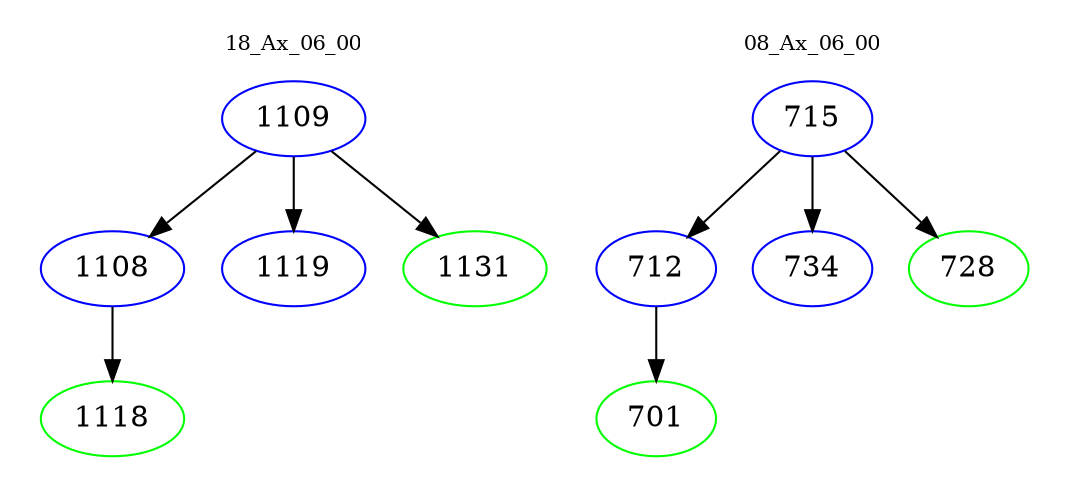 digraph{
subgraph cluster_0 {
color = white
label = "18_Ax_06_00";
fontsize=10;
T0_1109 [label="1109", color="blue"]
T0_1109 -> T0_1108 [color="black"]
T0_1108 [label="1108", color="blue"]
T0_1108 -> T0_1118 [color="black"]
T0_1118 [label="1118", color="green"]
T0_1109 -> T0_1119 [color="black"]
T0_1119 [label="1119", color="blue"]
T0_1109 -> T0_1131 [color="black"]
T0_1131 [label="1131", color="green"]
}
subgraph cluster_1 {
color = white
label = "08_Ax_06_00";
fontsize=10;
T1_715 [label="715", color="blue"]
T1_715 -> T1_712 [color="black"]
T1_712 [label="712", color="blue"]
T1_712 -> T1_701 [color="black"]
T1_701 [label="701", color="green"]
T1_715 -> T1_734 [color="black"]
T1_734 [label="734", color="blue"]
T1_715 -> T1_728 [color="black"]
T1_728 [label="728", color="green"]
}
}
